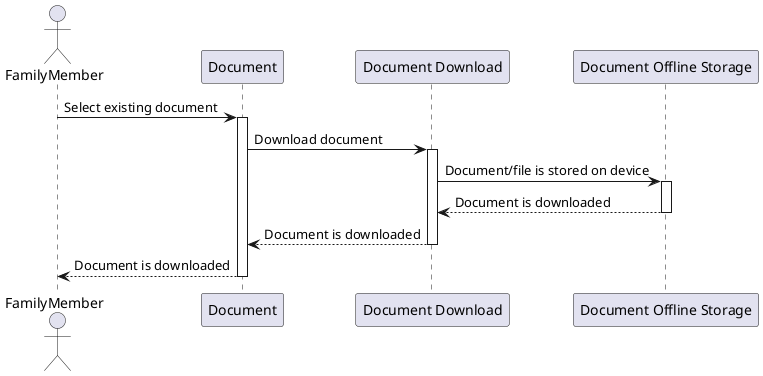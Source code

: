 @startuml sequence.puml

actor FamilyMember
participant "Document" as A
participant "Document Download" as B
participant "Document Offline Storage" as C

FamilyMember -> A: Select existing document
activate A

A -> B: Download document
activate B

B -> C: Document/file is stored on device
activate C

C--> B: Document is downloaded
deactivate C

B -->A: Document is downloaded
deactivate B

A --> FamilyMember: Document is downloaded
deactivate A

@enduml